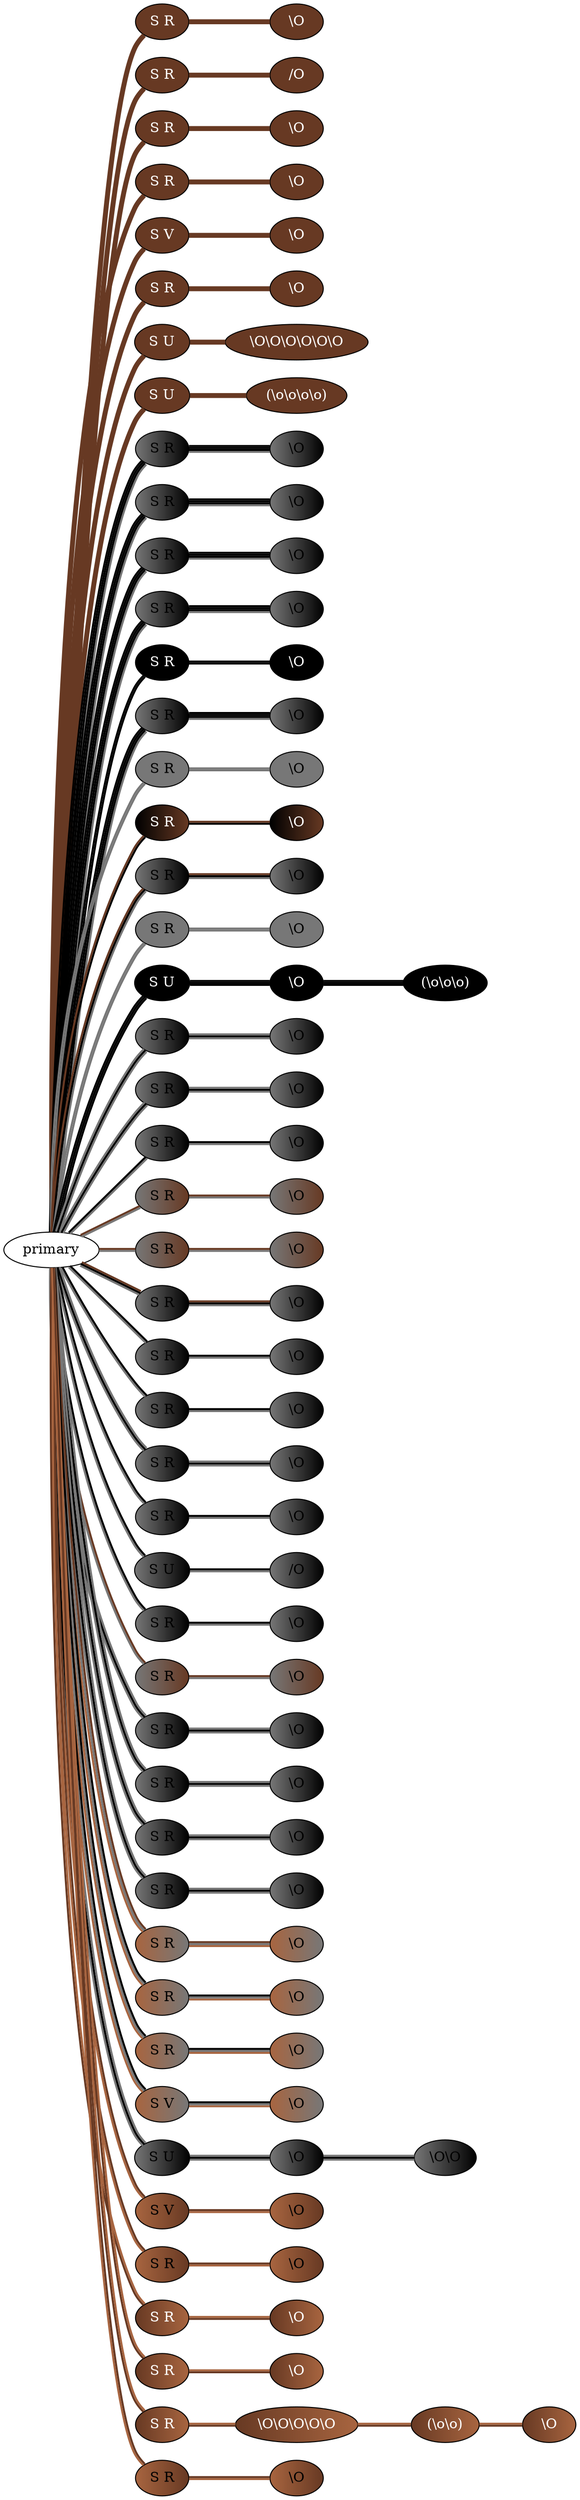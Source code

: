 graph {
 graph [rankdir=LR]
"1" [qtype="pendant_node", pendant_colors="#673923", pendant_ply="S", pendant_attach="R", pendant_length="47.0", label="S R", style=filled, fillcolor="#673923", fontcolor="#ffffff"]
"primary" -- "1" [qtype="pendant_link",penwidth=5,color="#673923"]
"1:0" [qtype="knot_node", knot_value="1", knot_type="S", knot_position="16.0", knot_spin="Z", label="\\O", style=filled, fillcolor="#673923" , fontcolor="#ffffff"]
"1" -- "1:0" [qtype="knot_link",penwidth=5,color="#673923"]
"2" [qtype="pendant_node", pendant_colors="#673923", pendant_ply="S", pendant_attach="R", pendant_length="41.5", label="S R", style=filled, fillcolor="#673923", fontcolor="#ffffff"]
"primary" -- "2" [qtype="pendant_link",penwidth=5,color="#673923"]
"2:0" [qtype="knot_node", knot_value="1", knot_type="S", knot_position="16.0", knot_spin="S", label="/O", style=filled, fillcolor="#673923" , fontcolor="#ffffff"]
"2" -- "2:0" [qtype="knot_link",penwidth=5,color="#673923"]
"3" [qtype="pendant_node", pendant_colors="#673923", pendant_ply="S", pendant_attach="R", pendant_length="41.5", label="S R", style=filled, fillcolor="#673923", fontcolor="#ffffff"]
"primary" -- "3" [qtype="pendant_link",penwidth=5,color="#673923"]
"3:0" [qtype="knot_node", knot_value="1", knot_type="S", knot_position="15.0", knot_spin="Z", label="\\O", style=filled, fillcolor="#673923" , fontcolor="#ffffff"]
"3" -- "3:0" [qtype="knot_link",penwidth=5,color="#673923"]
"4" [qtype="pendant_node", pendant_colors="#673923", pendant_ply="S", pendant_attach="R", pendant_length="41.5", label="S R", style=filled, fillcolor="#673923", fontcolor="#ffffff"]
"primary" -- "4" [qtype="pendant_link",penwidth=5,color="#673923"]
"4:0" [qtype="knot_node", knot_value="1", knot_type="S", knot_position="16.0", knot_spin="Z", label="\\O", style=filled, fillcolor="#673923" , fontcolor="#ffffff"]
"4" -- "4:0" [qtype="knot_link",penwidth=5,color="#673923"]
"5" [qtype="pendant_node", pendant_colors="#673923", pendant_ply="S", pendant_attach="V", pendant_length="41.5", label="S V", style=filled, fillcolor="#673923", fontcolor="#ffffff"]
"primary" -- "5" [qtype="pendant_link",penwidth=5,color="#673923"]
"5:0" [qtype="knot_node", knot_value="1", knot_type="S", knot_position="16.0", knot_spin="Z", label="\\O", style=filled, fillcolor="#673923" , fontcolor="#ffffff"]
"5" -- "5:0" [qtype="knot_link",penwidth=5,color="#673923"]
"6" [qtype="pendant_node", pendant_colors="#673923", pendant_ply="S", pendant_attach="R", pendant_length="31.0", label="S R", style=filled, fillcolor="#673923", fontcolor="#ffffff"]
"primary" -- "6" [qtype="pendant_link",penwidth=5,color="#673923"]
"6:0" [qtype="knot_node", knot_value="1", knot_type="S", knot_position="16.0", knot_spin="Z", label="\\O", style=filled, fillcolor="#673923" , fontcolor="#ffffff"]
"6" -- "6:0" [qtype="knot_link",penwidth=5,color="#673923"]
"T1" [qtype="pendant_node", pendant_colors="#673923", pendant_ply="S", pendant_attach="U", pendant_length="29.0", label="S U", style=filled, fillcolor="#673923", fontcolor="#ffffff"]
"primary" -- "T1" [qtype="pendant_link",penwidth=5,color="#673923"]
"T1:0" [qtype="knot_node", knot_value="6", knot_type="S", knot_position="10.0", knot_spin="Z", label="\\O\\O\\O\\O\\O\\O", style=filled, fillcolor="#673923" , fontcolor="#ffffff"]
"T1" -- "T1:0" [qtype="knot_link",penwidth=5,color="#673923"]
"7" [qtype="pendant_node", pendant_colors="#673923", pendant_ply="S", pendant_attach="U", pendant_length="36.0", label="S U", style=filled, fillcolor="#673923", fontcolor="#ffffff"]
"primary" -- "7" [qtype="pendant_link",penwidth=5,color="#673923"]
"7:0" [qtype="knot_node", knot_value="4", knot_type="L", knot_position="18.0", knot_spin="Z", label="(\\o\\o\\o\\o)", style=filled, fillcolor="#673923" , fontcolor="#ffffff"]
"7" -- "7:0" [qtype="knot_link",penwidth=5,color="#673923"]
"8" [qtype="pendant_node", pendant_colors="#777777:#000000:#000000:#000000", pendant_ply="S", pendant_attach="R", pendant_length="43.0", label="S R", style=filled, fillcolor="#777777:#000000:#000000:#000000", fontcolor="#000000"]
"primary" -- "8" [qtype="pendant_link",penwidth=2,color="#777777:#000000:#000000:#000000"]
"8:0" [qtype="knot_node", knot_value="1", knot_type="S", knot_position="20.0", knot_spin="Z", label="\\O", style=filled, fillcolor="#777777:#000000:#000000:#000000" , fontcolor="#000000"]
"8" -- "8:0" [qtype="knot_link",penwidth=2,color="#777777:#000000:#000000:#000000"]
"9" [qtype="pendant_node", pendant_colors="#777777:#000000:#000000:#000000", pendant_ply="S", pendant_attach="R", pendant_length="49.5", label="S R", style=filled, fillcolor="#777777:#000000:#000000:#000000", fontcolor="#000000"]
"primary" -- "9" [qtype="pendant_link",penwidth=2,color="#777777:#000000:#000000:#000000"]
"9:0" [qtype="knot_node", knot_value="1", knot_type="S", knot_position="21.0", knot_spin="Z", label="\\O", style=filled, fillcolor="#777777:#000000:#000000:#000000" , fontcolor="#000000"]
"9" -- "9:0" [qtype="knot_link",penwidth=2,color="#777777:#000000:#000000:#000000"]
"10" [qtype="pendant_node", pendant_colors="#777777:#000000:#000000:#000000", pendant_ply="S", pendant_attach="R", pendant_length="48.0", label="S R", style=filled, fillcolor="#777777:#000000:#000000:#000000", fontcolor="#000000"]
"primary" -- "10" [qtype="pendant_link",penwidth=2,color="#777777:#000000:#000000:#000000"]
"10:0" [qtype="knot_node", knot_value="1", knot_type="S", knot_position="21.0", knot_spin="Z", label="\\O", style=filled, fillcolor="#777777:#000000:#000000:#000000" , fontcolor="#000000"]
"10" -- "10:0" [qtype="knot_link",penwidth=2,color="#777777:#000000:#000000:#000000"]
"11" [qtype="pendant_node", pendant_colors="#777777:#000000:#000000:#000000", pendant_ply="S", pendant_attach="R", pendant_length="49.0", label="S R", style=filled, fillcolor="#777777:#000000:#000000:#000000", fontcolor="#000000"]
"primary" -- "11" [qtype="pendant_link",penwidth=2,color="#777777:#000000:#000000:#000000"]
"11:0" [qtype="knot_node", knot_value="1", knot_type="S", knot_position="19.0", knot_spin="Z", label="\\O", style=filled, fillcolor="#777777:#000000:#000000:#000000" , fontcolor="#000000"]
"11" -- "11:0" [qtype="knot_link",penwidth=2,color="#777777:#000000:#000000:#000000"]
"12" [qtype="pendant_node", pendant_colors="#000000:#000000", pendant_ply="S", pendant_attach="R", pendant_length="49.5", label="S R", style=filled, fillcolor="#000000:#000000", fontcolor="#ffffff"]
"primary" -- "12" [qtype="pendant_link",penwidth=2,color="#000000:#000000"]
"12:0" [qtype="knot_node", knot_value="1", knot_type="S", knot_position="21.0", knot_spin="Z", label="\\O", style=filled, fillcolor="#000000:#000000" , fontcolor="#ffffff"]
"12" -- "12:0" [qtype="knot_link",penwidth=2,color="#000000:#000000"]
"13" [qtype="pendant_node", pendant_colors="#777777:#000000:#000000:#000000", pendant_ply="S", pendant_attach="R", pendant_length="50.0", label="S R", style=filled, fillcolor="#777777:#000000:#000000:#000000", fontcolor="#000000"]
"primary" -- "13" [qtype="pendant_link",penwidth=2,color="#777777:#000000:#000000:#000000"]
"13:0" [qtype="knot_node", knot_value="1", knot_type="S", knot_position="21.0", knot_spin="Z", label="\\O", style=filled, fillcolor="#777777:#000000:#000000:#000000" , fontcolor="#000000"]
"13" -- "13:0" [qtype="knot_link",penwidth=2,color="#777777:#000000:#000000:#000000"]
"14" [qtype="pendant_node", pendant_colors="#777777:#777777", pendant_ply="S", pendant_attach="R", pendant_length="49.0", label="S R", style=filled, fillcolor="#777777:#777777", fontcolor="#000000"]
"primary" -- "14" [qtype="pendant_link",penwidth=2,color="#777777:#777777"]
"14:0" [qtype="knot_node", knot_value="1", knot_type="S", knot_position="19.0", knot_spin="Z", label="\\O", style=filled, fillcolor="#777777:#777777" , fontcolor="#000000"]
"14" -- "14:0" [qtype="knot_link",penwidth=2,color="#777777:#777777"]
"15" [qtype="pendant_node", pendant_colors="#000000:#673923", pendant_ply="S", pendant_attach="R", pendant_length="46.5", label="S R", style=filled, fillcolor="#000000:#673923", fontcolor="#ffffff"]
"primary" -- "15" [qtype="pendant_link",penwidth=2,color="#000000:#673923"]
"15:0" [qtype="knot_node", knot_value="1", knot_type="S", knot_position="20.5", knot_spin="Z", label="\\O", style=filled, fillcolor="#000000:#673923" , fontcolor="#ffffff"]
"15" -- "15:0" [qtype="knot_link",penwidth=2,color="#000000:#673923"]
"16" [qtype="pendant_node", pendant_colors="#777777:#000000:#673923", pendant_ply="S", pendant_attach="R", pendant_length="39.5", label="S R", style=filled, fillcolor="#777777:#000000:#673923", fontcolor="#000000"]
"primary" -- "16" [qtype="pendant_link",penwidth=2,color="#777777:#000000:#673923"]
"16:0" [qtype="knot_node", knot_value="1", knot_type="S", knot_position="20.0", knot_spin="Z", label="\\O", style=filled, fillcolor="#777777:#000000:#673923" , fontcolor="#000000"]
"16" -- "16:0" [qtype="knot_link",penwidth=2,color="#777777:#000000:#673923"]
"17" [qtype="pendant_node", pendant_colors="#777777:#777777", pendant_ply="S", pendant_attach="R", pendant_length="50.0", label="S R", style=filled, fillcolor="#777777:#777777", fontcolor="#000000"]
"primary" -- "17" [qtype="pendant_link",penwidth=2,color="#777777:#777777"]
"17:0" [qtype="knot_node", knot_value="1", knot_type="S", knot_position="22.0", knot_spin="Z", label="\\O", style=filled, fillcolor="#777777:#777777" , fontcolor="#000000"]
"17" -- "17:0" [qtype="knot_link",penwidth=2,color="#777777:#777777"]
"T2" [qtype="pendant_node", pendant_colors="#000000:#000000:#000000", pendant_ply="S", pendant_attach="U", pendant_length="44.0", label="S U", style=filled, fillcolor="#000000:#000000:#000000", fontcolor="#ffffff"]
"primary" -- "T2" [qtype="pendant_link",penwidth=2,color="#000000:#000000:#000000"]
"T2:0" [qtype="knot_node", knot_value="1", knot_type="S", knot_position="13.5", knot_spin="Z", label="\\O", style=filled, fillcolor="#000000:#000000:#000000" , fontcolor="#ffffff"]
"T2" -- "T2:0" [qtype="knot_link",penwidth=2,color="#000000:#000000:#000000"]
"T2:1" [qtype="knot_node", knot_value="3", knot_type="L", knot_position="29.0", knot_spin="Z", label="(\\o\\o\\o)", style=filled, fillcolor="#000000:#000000:#000000" , fontcolor="#ffffff"]
"T2:0" -- "T2:1" [qtype="knot_link",penwidth=2,color="#000000:#000000:#000000"]
"18" [qtype="pendant_node", pendant_colors="#777777:#000000:#777777", pendant_ply="S", pendant_attach="R", pendant_length="49.0", label="S R", style=filled, fillcolor="#777777:#000000:#777777", fontcolor="#000000"]
"primary" -- "18" [qtype="pendant_link",penwidth=2,color="#777777:#000000:#777777"]
"18:0" [qtype="knot_node", knot_value="1", knot_type="S", knot_position="20.5", knot_spin="Z", label="\\O", style=filled, fillcolor="#777777:#000000:#777777" , fontcolor="#000000"]
"18" -- "18:0" [qtype="knot_link",penwidth=2,color="#777777:#000000:#777777"]
"19" [qtype="pendant_node", pendant_colors="#777777:#000000:#777777", pendant_ply="S", pendant_attach="R", pendant_length="51.0", label="S R", style=filled, fillcolor="#777777:#000000:#777777", fontcolor="#000000"]
"primary" -- "19" [qtype="pendant_link",penwidth=2,color="#777777:#000000:#777777"]
"19:0" [qtype="knot_node", knot_value="1", knot_type="S", knot_position="21.5", knot_spin="Z", label="\\O", style=filled, fillcolor="#777777:#000000:#777777" , fontcolor="#000000"]
"19" -- "19:0" [qtype="knot_link",penwidth=2,color="#777777:#000000:#777777"]
"20" [qtype="pendant_node", pendant_colors="#777777:#000000", pendant_ply="S", pendant_attach="R", pendant_length="49.5", label="S R", style=filled, fillcolor="#777777:#000000", fontcolor="#000000"]
"primary" -- "20" [qtype="pendant_link",penwidth=2,color="#777777:#000000"]
"20:0" [qtype="knot_node", knot_value="1", knot_type="S", knot_position="21.5", knot_spin="Z", label="\\O", style=filled, fillcolor="#777777:#000000" , fontcolor="#000000"]
"20" -- "20:0" [qtype="knot_link",penwidth=2,color="#777777:#000000"]
"21" [qtype="pendant_node", pendant_colors="#777777:#673923", pendant_ply="S", pendant_attach="R", pendant_length="36.0", label="S R", style=filled, fillcolor="#777777:#673923", fontcolor="#000000"]
"primary" -- "21" [qtype="pendant_link",penwidth=2,color="#777777:#673923"]
"21:0" [qtype="knot_node", knot_value="1", knot_type="S", knot_position="20.0", knot_spin="Z", label="\\O", style=filled, fillcolor="#777777:#673923" , fontcolor="#000000"]
"21" -- "21:0" [qtype="knot_link",penwidth=2,color="#777777:#673923"]
"22" [qtype="pendant_node", pendant_colors="#777777:#673923", pendant_ply="S", pendant_attach="R", pendant_length="41.5", label="S R", style=filled, fillcolor="#777777:#673923", fontcolor="#000000"]
"primary" -- "22" [qtype="pendant_link",penwidth=2,color="#777777:#673923"]
"22:0" [qtype="knot_node", knot_value="1", knot_type="S", knot_position="19.5", knot_spin="Z", label="\\O", style=filled, fillcolor="#777777:#673923" , fontcolor="#000000"]
"22" -- "22:0" [qtype="knot_link",penwidth=2,color="#777777:#673923"]
"23" [qtype="pendant_node", pendant_colors="#777777:#000000:#673923", pendant_ply="S", pendant_attach="R", pendant_length="47.5", label="S R", style=filled, fillcolor="#777777:#000000:#673923", fontcolor="#000000"]
"primary" -- "23" [qtype="pendant_link",penwidth=2,color="#777777:#000000:#673923"]
"23:0" [qtype="knot_node", knot_value="1", knot_type="S", knot_position="19.0", knot_spin="Z", label="\\O", style=filled, fillcolor="#777777:#000000:#673923" , fontcolor="#000000"]
"23" -- "23:0" [qtype="knot_link",penwidth=2,color="#777777:#000000:#673923"]
"24" [qtype="pendant_node", pendant_colors="#777777:#000000", pendant_ply="S", pendant_attach="R", pendant_length="49.5", label="S R", style=filled, fillcolor="#777777:#000000", fontcolor="#000000"]
"primary" -- "24" [qtype="pendant_link",penwidth=2,color="#777777:#000000"]
"24:0" [qtype="knot_node", knot_value="1", knot_type="S", knot_position="19.0", knot_spin="Z", label="\\O", style=filled, fillcolor="#777777:#000000" , fontcolor="#000000"]
"24" -- "24:0" [qtype="knot_link",penwidth=2,color="#777777:#000000"]
"25" [qtype="pendant_node", pendant_colors="#777777:#000000", pendant_ply="S", pendant_attach="R", pendant_length="49.5", label="S R", style=filled, fillcolor="#777777:#000000", fontcolor="#000000"]
"primary" -- "25" [qtype="pendant_link",penwidth=2,color="#777777:#000000"]
"25:0" [qtype="knot_node", knot_value="1", knot_type="S", knot_position="20.0", knot_spin="Z", label="\\O", style=filled, fillcolor="#777777:#000000" , fontcolor="#000000"]
"25" -- "25:0" [qtype="knot_link",penwidth=2,color="#777777:#000000"]
"26" [qtype="pendant_node", pendant_colors="#777777:#000000:#777777", pendant_ply="S", pendant_attach="R", pendant_length="51.5", label="S R", style=filled, fillcolor="#777777:#000000:#777777", fontcolor="#000000"]
"primary" -- "26" [qtype="pendant_link",penwidth=2,color="#777777:#000000:#777777"]
"26:0" [qtype="knot_node", knot_value="1", knot_type="S", knot_position="19.0", knot_spin="Z", label="\\O", style=filled, fillcolor="#777777:#000000:#777777" , fontcolor="#000000"]
"26" -- "26:0" [qtype="knot_link",penwidth=2,color="#777777:#000000:#777777"]
"27" [qtype="pendant_node", pendant_colors="#777777:#000000", pendant_ply="S", pendant_attach="R", pendant_length="49.0", label="S R", style=filled, fillcolor="#777777:#000000", fontcolor="#000000"]
"primary" -- "27" [qtype="pendant_link",penwidth=2,color="#777777:#000000"]
"27:0" [qtype="knot_node", knot_value="1", knot_type="S", knot_position="20.5", knot_spin="Z", label="\\O", style=filled, fillcolor="#777777:#000000" , fontcolor="#000000"]
"27" -- "27:0" [qtype="knot_link",penwidth=2,color="#777777:#000000"]
"T3" [qtype="pendant_node", pendant_colors="#777777:#000000", pendant_ply="S", pendant_attach="U", pendant_length="40.0", label="S U", style=filled, fillcolor="#777777:#000000", fontcolor="#000000"]
"primary" -- "T3" [qtype="pendant_link",penwidth=2,color="#777777:#000000"]
"T3:0" [qtype="knot_node", knot_value="1", knot_type="S", knot_position="12.5", knot_spin="S", label="/O", style=filled, fillcolor="#777777:#000000" , fontcolor="#000000"]
"T3" -- "T3:0" [qtype="knot_link",penwidth=2,color="#777777:#000000"]
"28" [qtype="pendant_node", pendant_colors="#777777:#000000", pendant_ply="S", pendant_attach="R", pendant_length="55.0", label="S R", style=filled, fillcolor="#777777:#000000", fontcolor="#000000"]
"primary" -- "28" [qtype="pendant_link",penwidth=2,color="#777777:#000000"]
"28:0" [qtype="knot_node", knot_value="1", knot_type="S", knot_position="17.0", knot_spin="Z", label="\\O", style=filled, fillcolor="#777777:#000000" , fontcolor="#000000"]
"28" -- "28:0" [qtype="knot_link",penwidth=2,color="#777777:#000000"]
"29" [qtype="pendant_node", pendant_colors="#777777:#673923", pendant_ply="S", pendant_attach="R", pendant_length="48.0", label="S R", style=filled, fillcolor="#777777:#673923", fontcolor="#000000"]
"primary" -- "29" [qtype="pendant_link",penwidth=2,color="#777777:#673923"]
"29:0" [qtype="knot_node", knot_value="1", knot_type="S", knot_position="20.0", knot_spin="Z", label="\\O", style=filled, fillcolor="#777777:#673923" , fontcolor="#000000"]
"29" -- "29:0" [qtype="knot_link",penwidth=2,color="#777777:#673923"]
"30" [qtype="pendant_node", pendant_colors="#777777:#000000:#777777", pendant_ply="S", pendant_attach="R", pendant_length="50.0", label="S R", style=filled, fillcolor="#777777:#000000:#777777", fontcolor="#000000"]
"primary" -- "30" [qtype="pendant_link",penwidth=2,color="#777777:#000000:#777777"]
"30:0" [qtype="knot_node", knot_value="1", knot_type="S", knot_position="18.0", knot_spin="Z", label="\\O", style=filled, fillcolor="#777777:#000000:#777777" , fontcolor="#000000"]
"30" -- "30:0" [qtype="knot_link",penwidth=2,color="#777777:#000000:#777777"]
"31" [qtype="pendant_node", pendant_colors="#777777:#000000:#777777", pendant_ply="S", pendant_attach="R", pendant_length="38.0", label="S R", style=filled, fillcolor="#777777:#000000:#777777", fontcolor="#000000"]
"primary" -- "31" [qtype="pendant_link",penwidth=2,color="#777777:#000000:#777777"]
"31:0" [qtype="knot_node", knot_value="1", knot_type="S", knot_position="17.0", knot_spin="Z", label="\\O", style=filled, fillcolor="#777777:#000000:#777777" , fontcolor="#000000"]
"31" -- "31:0" [qtype="knot_link",penwidth=2,color="#777777:#000000:#777777"]
"32" [qtype="pendant_node", pendant_colors="#777777:#000000:#777777", pendant_ply="S", pendant_attach="R", pendant_length="35.0", label="S R", style=filled, fillcolor="#777777:#000000:#777777", fontcolor="#000000"]
"primary" -- "32" [qtype="pendant_link",penwidth=2,color="#777777:#000000:#777777"]
"32:0" [qtype="knot_node", knot_value="1", knot_type="S", knot_position="17.5", knot_spin="Z", label="\\O", style=filled, fillcolor="#777777:#000000:#777777" , fontcolor="#000000"]
"32" -- "32:0" [qtype="knot_link",penwidth=2,color="#777777:#000000:#777777"]
"33" [qtype="pendant_node", pendant_colors="#777777:#000000:#777777", pendant_ply="S", pendant_attach="R", pendant_length="46.5", label="S R", style=filled, fillcolor="#777777:#000000:#777777", fontcolor="#000000"]
"primary" -- "33" [qtype="pendant_link",penwidth=2,color="#777777:#000000:#777777"]
"33:0" [qtype="knot_node", knot_value="1", knot_type="S", knot_position="17.0", knot_spin="Z", label="\\O", style=filled, fillcolor="#777777:#000000:#777777" , fontcolor="#000000"]
"33" -- "33:0" [qtype="knot_link",penwidth=2,color="#777777:#000000:#777777"]
"34" [qtype="pendant_node", pendant_colors="#A86540:#777777:#673923", pendant_ply="S", pendant_attach="R", pendant_length="47.5", label="S R", style=filled, fillcolor="#A86540:#777777:#673923", fontcolor="#000000"]
"primary" -- "34" [qtype="pendant_link",penwidth=2,color="#A86540:#777777:#673923"]
"34:0" [qtype="knot_node", knot_value="1", knot_type="S", knot_position="17.0", knot_spin="Z", label="\\O", style=filled, fillcolor="#A86540:#777777:#673923" , fontcolor="#000000"]
"34" -- "34:0" [qtype="knot_link",penwidth=2,color="#A86540:#777777:#673923"]
"35" [qtype="pendant_node", pendant_colors="#A86540:#777777:#000000", pendant_ply="S", pendant_attach="R", pendant_length="53.5", label="S R", style=filled, fillcolor="#A86540:#777777:#000000", fontcolor="#000000"]
"primary" -- "35" [qtype="pendant_link",penwidth=2,color="#A86540:#777777:#000000"]
"35:0" [qtype="knot_node", knot_value="1", knot_type="S", knot_position="17.0", knot_spin="Z", label="\\O", style=filled, fillcolor="#A86540:#777777:#000000" , fontcolor="#000000"]
"35" -- "35:0" [qtype="knot_link",penwidth=2,color="#A86540:#777777:#000000"]
"36" [qtype="pendant_node", pendant_colors="#A86540:#777777:#000000", pendant_ply="S", pendant_attach="R", pendant_length="49.0", label="S R", style=filled, fillcolor="#A86540:#777777:#000000", fontcolor="#000000"]
"primary" -- "36" [qtype="pendant_link",penwidth=2,color="#A86540:#777777:#000000"]
"36:0" [qtype="knot_node", knot_value="1", knot_type="S", knot_position="18.5", knot_spin="Z", label="\\O", style=filled, fillcolor="#A86540:#777777:#000000" , fontcolor="#000000"]
"36" -- "36:0" [qtype="knot_link",penwidth=2,color="#A86540:#777777:#000000"]
"37" [qtype="pendant_node", pendant_colors="#A86540:#777777:#000000", pendant_ply="S", pendant_attach="V", pendant_length="45.0", label="S V", style=filled, fillcolor="#A86540:#777777:#000000", fontcolor="#000000"]
"primary" -- "37" [qtype="pendant_link",penwidth=2,color="#A86540:#777777:#000000"]
"37:0" [qtype="knot_node", knot_value="1", knot_type="S", knot_position="18.0", knot_spin="Z", label="\\O", style=filled, fillcolor="#A86540:#777777:#000000" , fontcolor="#000000"]
"37" -- "37:0" [qtype="knot_link",penwidth=2,color="#A86540:#777777:#000000"]
"T4" [qtype="pendant_node", pendant_colors="#777777:#000000:#777777", pendant_ply="S", pendant_attach="U", pendant_length="46.0", label="S U", style=filled, fillcolor="#777777:#000000:#777777", fontcolor="#000000"]
"primary" -- "T4" [qtype="pendant_link",penwidth=2,color="#777777:#000000:#777777"]
"T4:0" [qtype="knot_node", knot_value="1", knot_type="S", knot_position="12.0", knot_spin="Z", label="\\O", style=filled, fillcolor="#777777:#000000:#777777" , fontcolor="#000000"]
"T4" -- "T4:0" [qtype="knot_link",penwidth=2,color="#777777:#000000:#777777"]
"T4:1" [qtype="knot_node", knot_value="2", knot_type="S", knot_position="29.0", knot_spin="Z", label="\\O\\O", style=filled, fillcolor="#777777:#000000:#777777" , fontcolor="#000000"]
"T4:0" -- "T4:1" [qtype="knot_link",penwidth=2,color="#777777:#000000:#777777"]
"38" [qtype="pendant_node", pendant_colors="#A86540:#673923", pendant_ply="S", pendant_attach="V", pendant_length="44.0", label="S V", style=filled, fillcolor="#A86540:#673923", fontcolor="#000000"]
"primary" -- "38" [qtype="pendant_link",penwidth=2,color="#A86540:#673923"]
"38:0" [qtype="knot_node", knot_value="1", knot_type="S", knot_position="15.0", knot_spin="Z", label="\\O", style=filled, fillcolor="#A86540:#673923" , fontcolor="#000000"]
"38" -- "38:0" [qtype="knot_link",penwidth=2,color="#A86540:#673923"]
"39" [qtype="pendant_node", pendant_colors="#A86540:#673923", pendant_ply="S", pendant_attach="R", pendant_length="42.0", label="S R", style=filled, fillcolor="#A86540:#673923", fontcolor="#000000"]
"primary" -- "39" [qtype="pendant_link",penwidth=2,color="#A86540:#673923"]
"39:0" [qtype="knot_node", knot_value="1", knot_type="S", knot_position="15.0", knot_spin="Z", label="\\O", style=filled, fillcolor="#A86540:#673923" , fontcolor="#000000"]
"39" -- "39:0" [qtype="knot_link",penwidth=2,color="#A86540:#673923"]
"40" [qtype="pendant_node", pendant_colors="#673923:#A86540", pendant_ply="S", pendant_attach="R", pendant_length="40.0", label="S R", style=filled, fillcolor="#673923:#A86540", fontcolor="#ffffff"]
"primary" -- "40" [qtype="pendant_link",penwidth=2,color="#673923:#A86540"]
"40:0" [qtype="knot_node", knot_value="1", knot_type="S", knot_position="15.5", knot_spin="Z", label="\\O", style=filled, fillcolor="#673923:#A86540" , fontcolor="#ffffff"]
"40" -- "40:0" [qtype="knot_link",penwidth=2,color="#673923:#A86540"]
"41" [qtype="pendant_node", pendant_colors="#673923:#A86540", pendant_ply="S", pendant_attach="R", pendant_length="45.0", label="S R", style=filled, fillcolor="#673923:#A86540", fontcolor="#ffffff"]
"primary" -- "41" [qtype="pendant_link",penwidth=2,color="#673923:#A86540"]
"41:0" [qtype="knot_node", knot_value="1", knot_type="S", knot_position="15.0", knot_spin="Z", label="\\O", style=filled, fillcolor="#673923:#A86540" , fontcolor="#ffffff"]
"41" -- "41:0" [qtype="knot_link",penwidth=2,color="#673923:#A86540"]
"42" [qtype="pendant_node", pendant_colors="#673923:#A86540", pendant_ply="S", pendant_attach="R", pendant_length="61.0", label="S R", style=filled, fillcolor="#673923:#A86540", fontcolor="#ffffff"]
"primary" -- "42" [qtype="pendant_link",penwidth=2,color="#673923:#A86540"]
"42:0" [qtype="knot_node", knot_value="5", knot_type="S", knot_position="21.0", knot_spin="Z", label="\\O\\O\\O\\O\\O", style=filled, fillcolor="#673923:#A86540" , fontcolor="#ffffff"]
"42" -- "42:0" [qtype="knot_link",penwidth=2,color="#673923:#A86540"]
"42:1" [qtype="knot_node", knot_value="2", knot_type="L", knot_position="37.5", knot_spin="Z", label="(\\o\\o)", style=filled, fillcolor="#673923:#A86540" , fontcolor="#ffffff"]
"42:0" -- "42:1" [qtype="knot_link",penwidth=2,color="#673923:#A86540"]
"42:2" [qtype="knot_node", knot_value="1", knot_type="S", knot_position="54.0", knot_spin="Z", label="\\O", style=filled, fillcolor="#673923:#A86540" , fontcolor="#ffffff"]
"42:1" -- "42:2" [qtype="knot_link",penwidth=2,color="#673923:#A86540"]
"43" [qtype="pendant_node", pendant_colors="#A86540:#673923", pendant_ply="S", pendant_attach="R", pendant_length="48.0", label="S R", style=filled, fillcolor="#A86540:#673923", fontcolor="#000000"]
"primary" -- "43" [qtype="pendant_link",penwidth=2,color="#A86540:#673923"]
"43:0" [qtype="knot_node", knot_value="1", knot_type="S", knot_position="15.0", knot_spin="Z", label="\\O", style=filled, fillcolor="#A86540:#673923" , fontcolor="#000000"]
"43" -- "43:0" [qtype="knot_link",penwidth=2,color="#A86540:#673923"]
}
